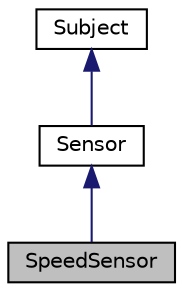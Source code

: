 digraph "SpeedSensor"
{
 // LATEX_PDF_SIZE
  edge [fontname="Helvetica",fontsize="10",labelfontname="Helvetica",labelfontsize="10"];
  node [fontname="Helvetica",fontsize="10",shape=record];
  Node1 [label="SpeedSensor",height=0.2,width=0.4,color="black", fillcolor="grey75", style="filled", fontcolor="black",tooltip="Represents a speed sensor in the vehicle, extending the Sensor class."];
  Node2 -> Node1 [dir="back",color="midnightblue",fontsize="10",style="solid",fontname="Helvetica"];
  Node2 [label="Sensor",height=0.2,width=0.4,color="black", fillcolor="white", style="filled",URL="$classSensor.html",tooltip="Abstract base class representing a generic sensor."];
  Node3 -> Node2 [dir="back",color="midnightblue",fontsize="10",style="solid",fontname="Helvetica"];
  Node3 [label="Subject",height=0.2,width=0.4,color="black", fillcolor="white", style="filled",URL="$classSubject.html",tooltip="Base class for subjects that notify observers of changes."];
}
